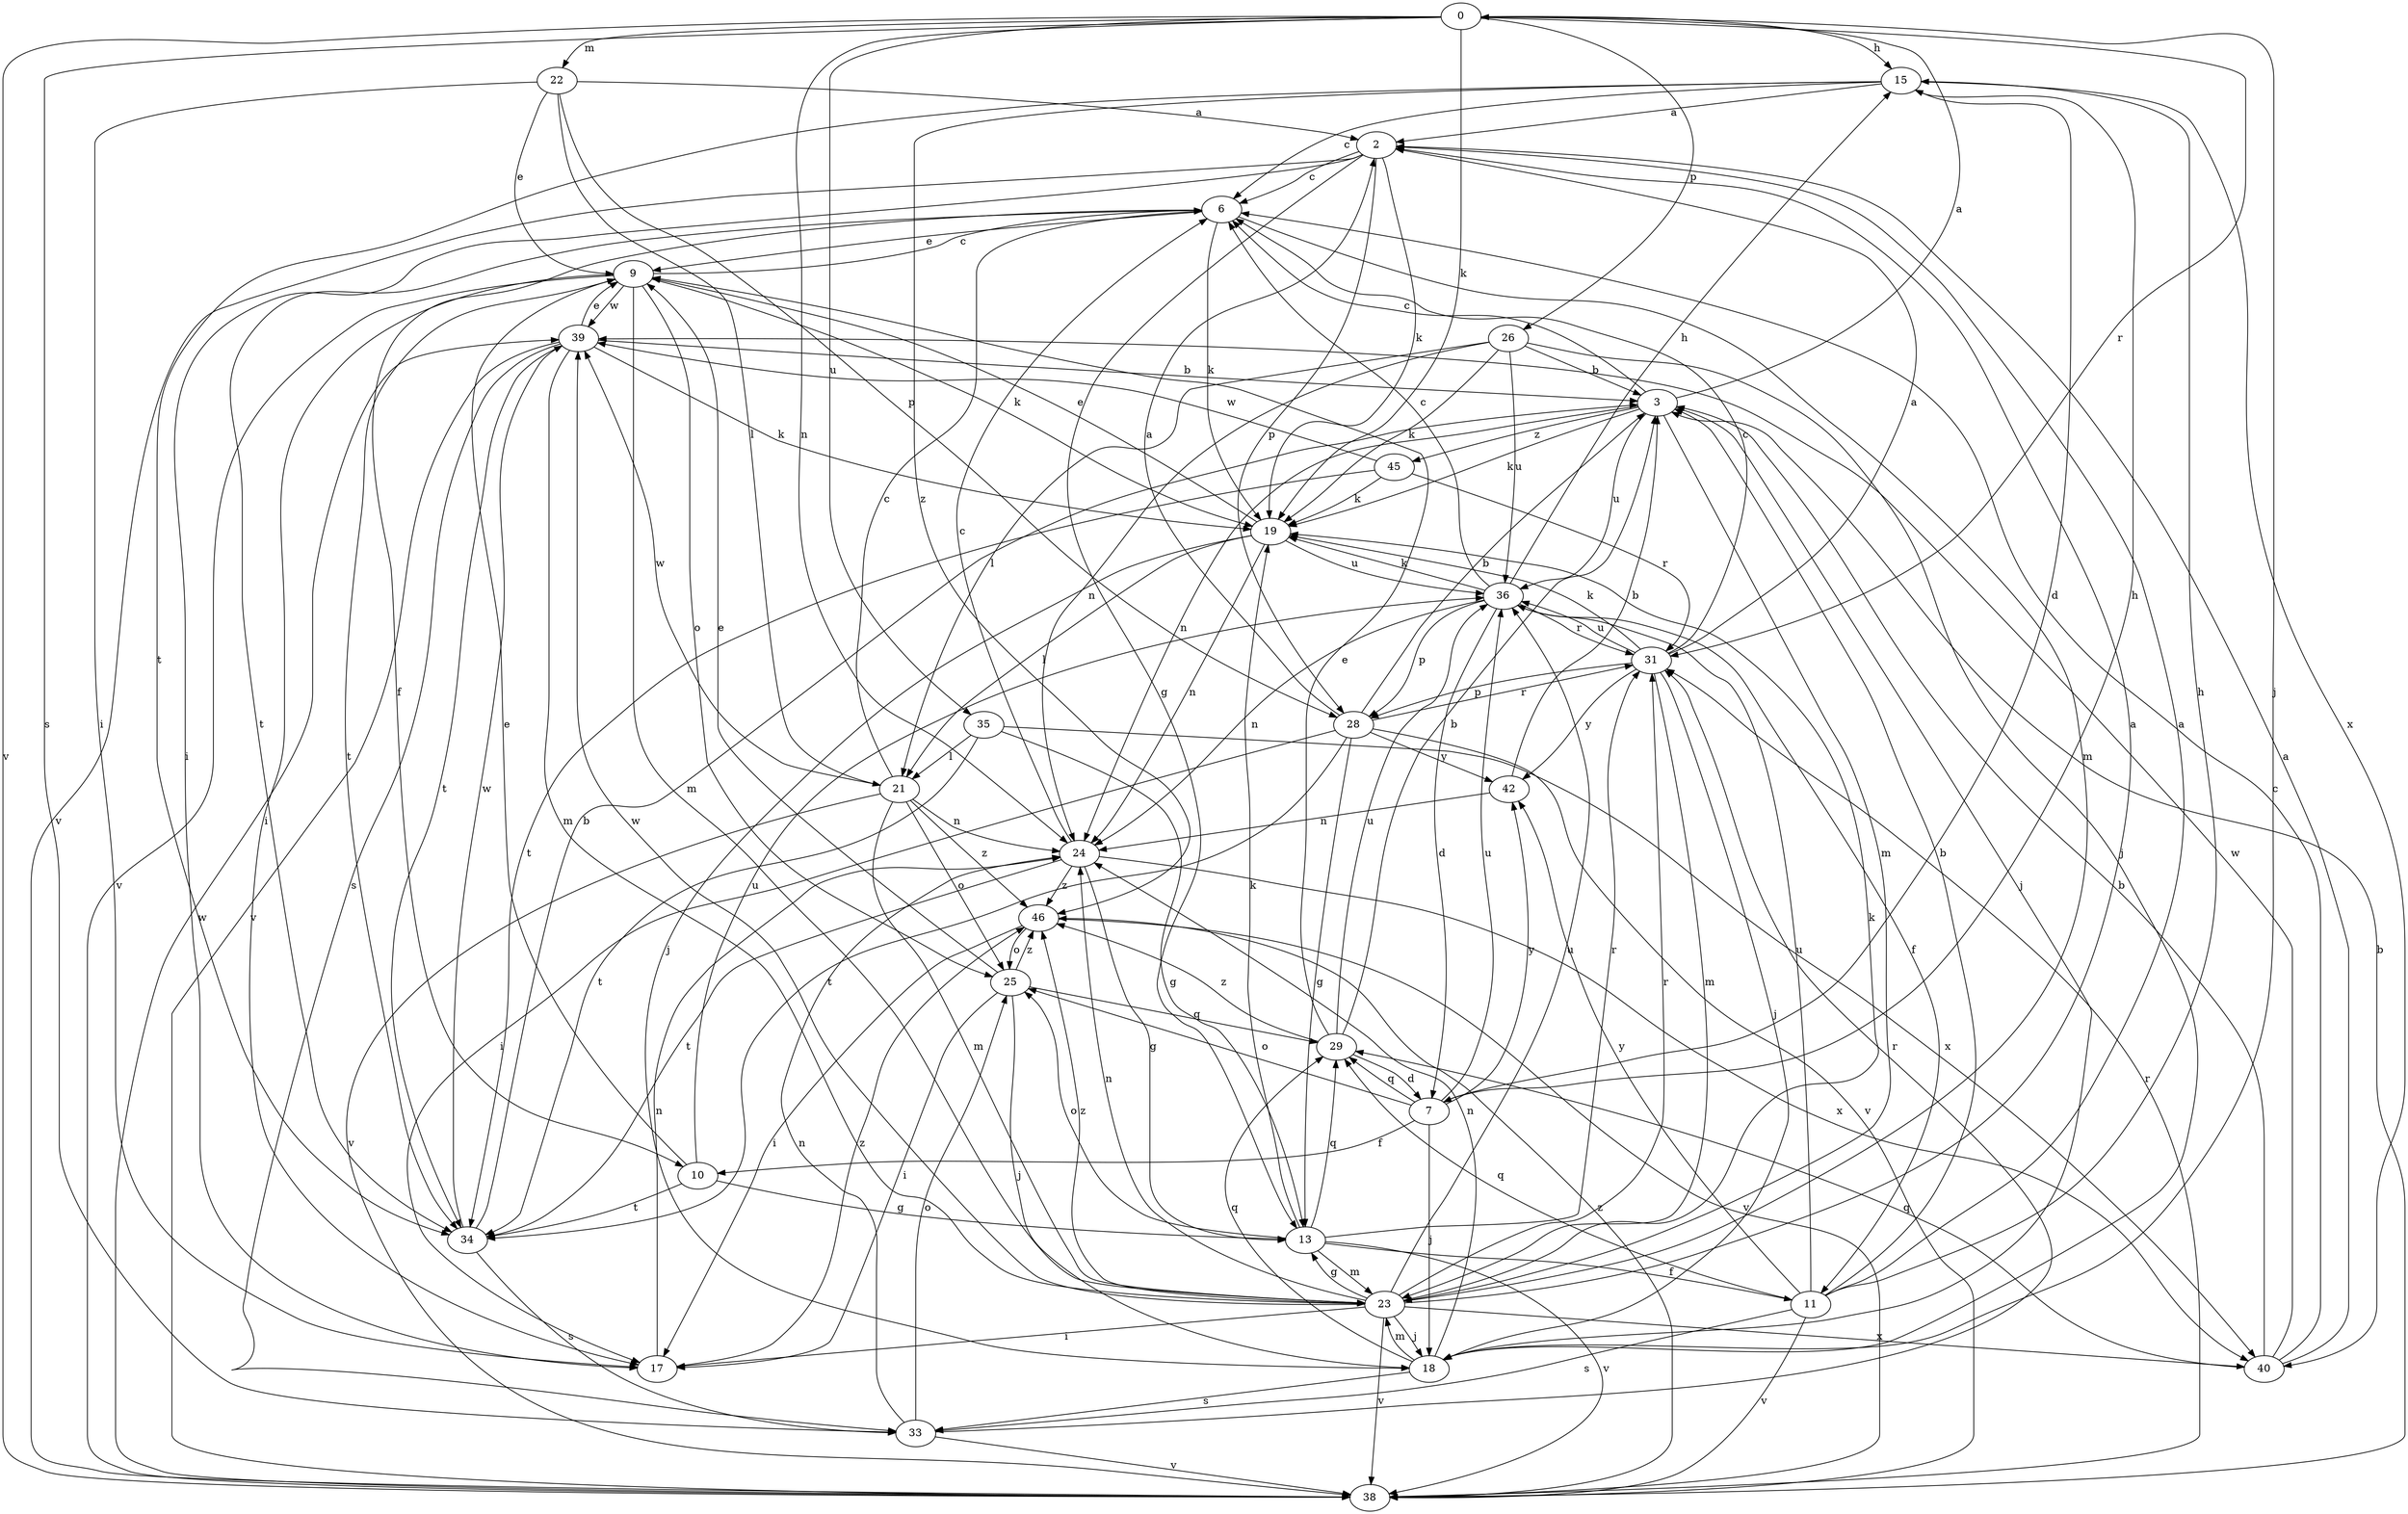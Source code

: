 strict digraph  {
0;
2;
3;
6;
7;
9;
10;
11;
13;
15;
17;
18;
19;
21;
22;
23;
24;
25;
26;
28;
29;
31;
33;
34;
35;
36;
38;
39;
40;
42;
45;
46;
0 -> 15  [label=h];
0 -> 18  [label=j];
0 -> 19  [label=k];
0 -> 22  [label=m];
0 -> 24  [label=n];
0 -> 26  [label=p];
0 -> 31  [label=r];
0 -> 33  [label=s];
0 -> 35  [label=u];
0 -> 38  [label=v];
2 -> 6  [label=c];
2 -> 13  [label=g];
2 -> 17  [label=i];
2 -> 19  [label=k];
2 -> 28  [label=p];
2 -> 38  [label=v];
3 -> 0  [label=a];
3 -> 6  [label=c];
3 -> 18  [label=j];
3 -> 19  [label=k];
3 -> 23  [label=m];
3 -> 24  [label=n];
3 -> 36  [label=u];
3 -> 45  [label=z];
6 -> 9  [label=e];
6 -> 10  [label=f];
6 -> 19  [label=k];
6 -> 23  [label=m];
6 -> 34  [label=t];
7 -> 10  [label=f];
7 -> 15  [label=h];
7 -> 18  [label=j];
7 -> 25  [label=o];
7 -> 29  [label=q];
7 -> 36  [label=u];
7 -> 42  [label=y];
9 -> 6  [label=c];
9 -> 17  [label=i];
9 -> 19  [label=k];
9 -> 23  [label=m];
9 -> 25  [label=o];
9 -> 34  [label=t];
9 -> 38  [label=v];
9 -> 39  [label=w];
10 -> 9  [label=e];
10 -> 13  [label=g];
10 -> 34  [label=t];
10 -> 36  [label=u];
11 -> 2  [label=a];
11 -> 3  [label=b];
11 -> 15  [label=h];
11 -> 29  [label=q];
11 -> 33  [label=s];
11 -> 36  [label=u];
11 -> 38  [label=v];
11 -> 42  [label=y];
13 -> 11  [label=f];
13 -> 19  [label=k];
13 -> 23  [label=m];
13 -> 25  [label=o];
13 -> 29  [label=q];
13 -> 31  [label=r];
13 -> 38  [label=v];
15 -> 2  [label=a];
15 -> 6  [label=c];
15 -> 7  [label=d];
15 -> 34  [label=t];
15 -> 40  [label=x];
15 -> 46  [label=z];
17 -> 24  [label=n];
17 -> 46  [label=z];
18 -> 23  [label=m];
18 -> 24  [label=n];
18 -> 29  [label=q];
18 -> 33  [label=s];
19 -> 9  [label=e];
19 -> 18  [label=j];
19 -> 21  [label=l];
19 -> 24  [label=n];
19 -> 36  [label=u];
21 -> 6  [label=c];
21 -> 23  [label=m];
21 -> 24  [label=n];
21 -> 25  [label=o];
21 -> 38  [label=v];
21 -> 39  [label=w];
21 -> 46  [label=z];
22 -> 2  [label=a];
22 -> 9  [label=e];
22 -> 17  [label=i];
22 -> 21  [label=l];
22 -> 28  [label=p];
23 -> 2  [label=a];
23 -> 13  [label=g];
23 -> 17  [label=i];
23 -> 18  [label=j];
23 -> 19  [label=k];
23 -> 24  [label=n];
23 -> 31  [label=r];
23 -> 36  [label=u];
23 -> 38  [label=v];
23 -> 39  [label=w];
23 -> 40  [label=x];
23 -> 46  [label=z];
24 -> 6  [label=c];
24 -> 13  [label=g];
24 -> 34  [label=t];
24 -> 40  [label=x];
24 -> 46  [label=z];
25 -> 9  [label=e];
25 -> 17  [label=i];
25 -> 18  [label=j];
25 -> 29  [label=q];
25 -> 46  [label=z];
26 -> 3  [label=b];
26 -> 18  [label=j];
26 -> 19  [label=k];
26 -> 21  [label=l];
26 -> 24  [label=n];
26 -> 36  [label=u];
28 -> 2  [label=a];
28 -> 3  [label=b];
28 -> 13  [label=g];
28 -> 17  [label=i];
28 -> 31  [label=r];
28 -> 34  [label=t];
28 -> 38  [label=v];
28 -> 42  [label=y];
29 -> 3  [label=b];
29 -> 7  [label=d];
29 -> 9  [label=e];
29 -> 36  [label=u];
29 -> 46  [label=z];
31 -> 2  [label=a];
31 -> 6  [label=c];
31 -> 18  [label=j];
31 -> 19  [label=k];
31 -> 23  [label=m];
31 -> 28  [label=p];
31 -> 36  [label=u];
31 -> 42  [label=y];
33 -> 24  [label=n];
33 -> 25  [label=o];
33 -> 31  [label=r];
33 -> 38  [label=v];
34 -> 3  [label=b];
34 -> 33  [label=s];
34 -> 39  [label=w];
35 -> 13  [label=g];
35 -> 21  [label=l];
35 -> 34  [label=t];
35 -> 40  [label=x];
36 -> 6  [label=c];
36 -> 7  [label=d];
36 -> 11  [label=f];
36 -> 15  [label=h];
36 -> 19  [label=k];
36 -> 24  [label=n];
36 -> 28  [label=p];
36 -> 31  [label=r];
38 -> 3  [label=b];
38 -> 31  [label=r];
38 -> 39  [label=w];
38 -> 46  [label=z];
39 -> 3  [label=b];
39 -> 9  [label=e];
39 -> 19  [label=k];
39 -> 23  [label=m];
39 -> 33  [label=s];
39 -> 34  [label=t];
39 -> 38  [label=v];
40 -> 2  [label=a];
40 -> 3  [label=b];
40 -> 6  [label=c];
40 -> 29  [label=q];
40 -> 39  [label=w];
42 -> 3  [label=b];
42 -> 24  [label=n];
45 -> 19  [label=k];
45 -> 31  [label=r];
45 -> 34  [label=t];
45 -> 39  [label=w];
46 -> 17  [label=i];
46 -> 25  [label=o];
46 -> 38  [label=v];
}
